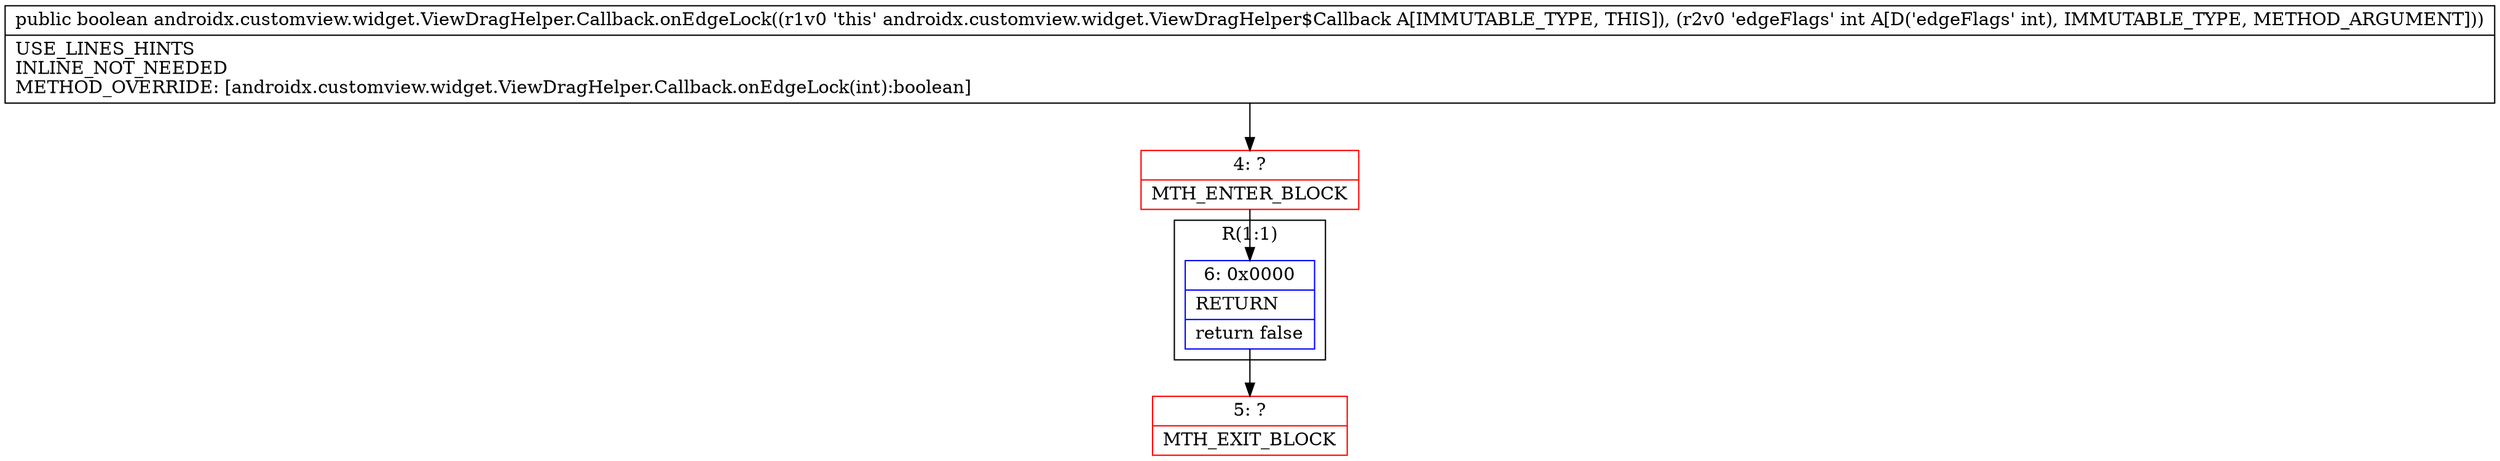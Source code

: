 digraph "CFG forandroidx.customview.widget.ViewDragHelper.Callback.onEdgeLock(I)Z" {
subgraph cluster_Region_359232473 {
label = "R(1:1)";
node [shape=record,color=blue];
Node_6 [shape=record,label="{6\:\ 0x0000|RETURN\l|return false\l}"];
}
Node_4 [shape=record,color=red,label="{4\:\ ?|MTH_ENTER_BLOCK\l}"];
Node_5 [shape=record,color=red,label="{5\:\ ?|MTH_EXIT_BLOCK\l}"];
MethodNode[shape=record,label="{public boolean androidx.customview.widget.ViewDragHelper.Callback.onEdgeLock((r1v0 'this' androidx.customview.widget.ViewDragHelper$Callback A[IMMUTABLE_TYPE, THIS]), (r2v0 'edgeFlags' int A[D('edgeFlags' int), IMMUTABLE_TYPE, METHOD_ARGUMENT]))  | USE_LINES_HINTS\lINLINE_NOT_NEEDED\lMETHOD_OVERRIDE: [androidx.customview.widget.ViewDragHelper.Callback.onEdgeLock(int):boolean]\l}"];
MethodNode -> Node_4;Node_6 -> Node_5;
Node_4 -> Node_6;
}

